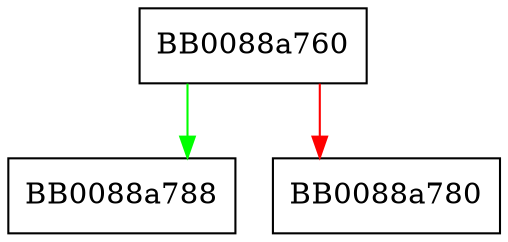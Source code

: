 digraph realloc_hook_ini {
  node [shape="box"];
  graph [splines=ortho];
  BB0088a760 -> BB0088a788 [color="green"];
  BB0088a760 -> BB0088a780 [color="red"];
}